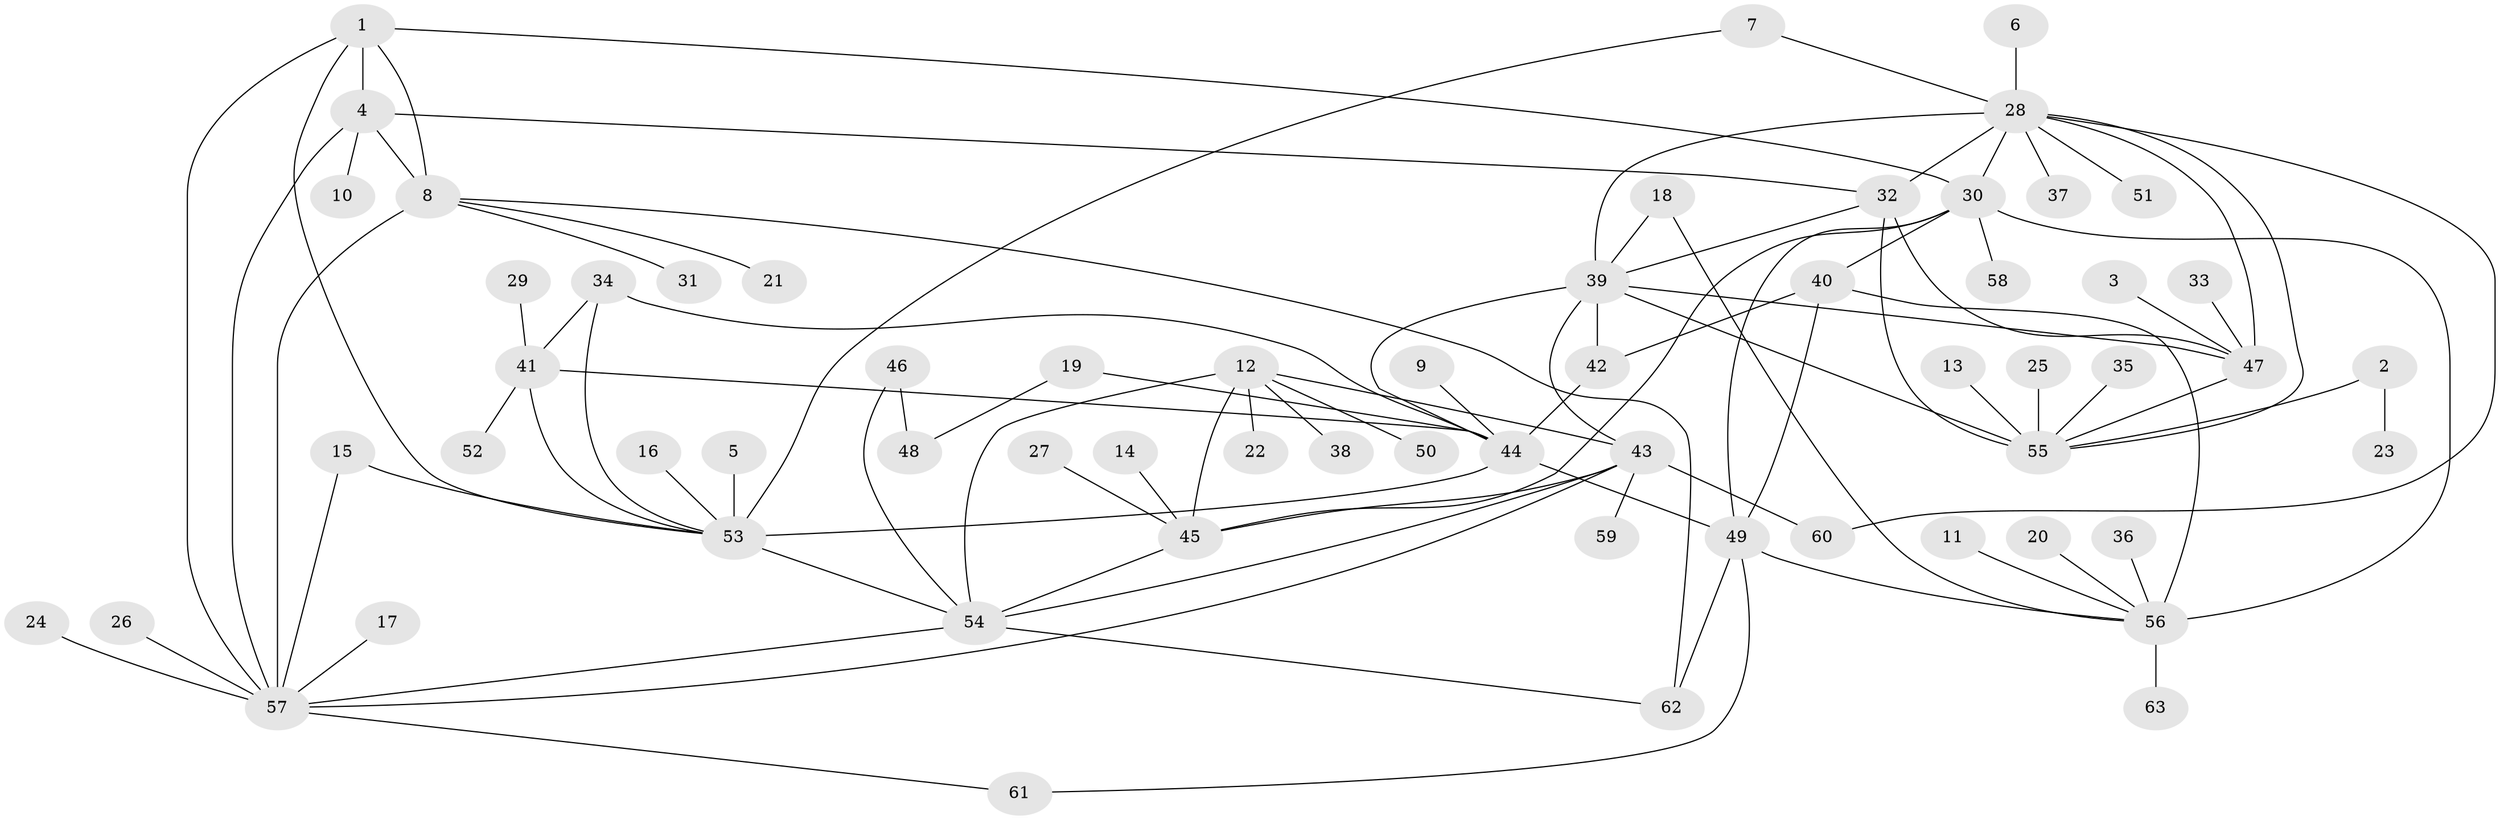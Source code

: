 // original degree distribution, {13: 0.015873015873015872, 6: 0.023809523809523808, 10: 0.031746031746031744, 7: 0.06349206349206349, 11: 0.007936507936507936, 9: 0.031746031746031744, 5: 0.015873015873015872, 8: 0.047619047619047616, 15: 0.007936507936507936, 1: 0.5714285714285714, 2: 0.1349206349206349, 4: 0.015873015873015872, 3: 0.031746031746031744}
// Generated by graph-tools (version 1.1) at 2025/02/03/09/25 03:02:44]
// undirected, 63 vertices, 97 edges
graph export_dot {
graph [start="1"]
  node [color=gray90,style=filled];
  1;
  2;
  3;
  4;
  5;
  6;
  7;
  8;
  9;
  10;
  11;
  12;
  13;
  14;
  15;
  16;
  17;
  18;
  19;
  20;
  21;
  22;
  23;
  24;
  25;
  26;
  27;
  28;
  29;
  30;
  31;
  32;
  33;
  34;
  35;
  36;
  37;
  38;
  39;
  40;
  41;
  42;
  43;
  44;
  45;
  46;
  47;
  48;
  49;
  50;
  51;
  52;
  53;
  54;
  55;
  56;
  57;
  58;
  59;
  60;
  61;
  62;
  63;
  1 -- 4 [weight=2.0];
  1 -- 8 [weight=2.0];
  1 -- 30 [weight=1.0];
  1 -- 53 [weight=1.0];
  1 -- 57 [weight=1.0];
  2 -- 23 [weight=1.0];
  2 -- 55 [weight=1.0];
  3 -- 47 [weight=1.0];
  4 -- 8 [weight=4.0];
  4 -- 10 [weight=1.0];
  4 -- 32 [weight=1.0];
  4 -- 57 [weight=2.0];
  5 -- 53 [weight=1.0];
  6 -- 28 [weight=1.0];
  7 -- 28 [weight=1.0];
  7 -- 53 [weight=1.0];
  8 -- 21 [weight=1.0];
  8 -- 31 [weight=1.0];
  8 -- 57 [weight=2.0];
  8 -- 62 [weight=1.0];
  9 -- 44 [weight=1.0];
  11 -- 56 [weight=1.0];
  12 -- 22 [weight=1.0];
  12 -- 38 [weight=1.0];
  12 -- 43 [weight=4.0];
  12 -- 45 [weight=2.0];
  12 -- 50 [weight=1.0];
  12 -- 54 [weight=2.0];
  13 -- 55 [weight=1.0];
  14 -- 45 [weight=1.0];
  15 -- 53 [weight=1.0];
  15 -- 57 [weight=1.0];
  16 -- 53 [weight=1.0];
  17 -- 57 [weight=1.0];
  18 -- 39 [weight=1.0];
  18 -- 56 [weight=1.0];
  19 -- 44 [weight=1.0];
  19 -- 48 [weight=1.0];
  20 -- 56 [weight=1.0];
  24 -- 57 [weight=1.0];
  25 -- 55 [weight=1.0];
  26 -- 57 [weight=1.0];
  27 -- 45 [weight=1.0];
  28 -- 30 [weight=1.0];
  28 -- 32 [weight=2.0];
  28 -- 37 [weight=1.0];
  28 -- 39 [weight=1.0];
  28 -- 47 [weight=1.0];
  28 -- 51 [weight=1.0];
  28 -- 55 [weight=1.0];
  28 -- 60 [weight=1.0];
  29 -- 41 [weight=1.0];
  30 -- 40 [weight=2.0];
  30 -- 45 [weight=1.0];
  30 -- 49 [weight=2.0];
  30 -- 56 [weight=4.0];
  30 -- 58 [weight=1.0];
  32 -- 39 [weight=2.0];
  32 -- 47 [weight=2.0];
  32 -- 55 [weight=2.0];
  33 -- 47 [weight=1.0];
  34 -- 41 [weight=1.0];
  34 -- 44 [weight=3.0];
  34 -- 53 [weight=1.0];
  35 -- 55 [weight=1.0];
  36 -- 56 [weight=1.0];
  39 -- 42 [weight=1.0];
  39 -- 43 [weight=1.0];
  39 -- 44 [weight=1.0];
  39 -- 47 [weight=1.0];
  39 -- 55 [weight=1.0];
  40 -- 42 [weight=1.0];
  40 -- 49 [weight=1.0];
  40 -- 56 [weight=2.0];
  41 -- 44 [weight=3.0];
  41 -- 52 [weight=1.0];
  41 -- 53 [weight=1.0];
  42 -- 44 [weight=1.0];
  43 -- 45 [weight=2.0];
  43 -- 54 [weight=2.0];
  43 -- 57 [weight=1.0];
  43 -- 59 [weight=1.0];
  43 -- 60 [weight=1.0];
  44 -- 49 [weight=1.0];
  44 -- 53 [weight=3.0];
  45 -- 54 [weight=1.0];
  46 -- 48 [weight=1.0];
  46 -- 54 [weight=1.0];
  47 -- 55 [weight=1.0];
  49 -- 56 [weight=2.0];
  49 -- 61 [weight=1.0];
  49 -- 62 [weight=1.0];
  53 -- 54 [weight=1.0];
  54 -- 57 [weight=2.0];
  54 -- 62 [weight=1.0];
  56 -- 63 [weight=1.0];
  57 -- 61 [weight=1.0];
}
